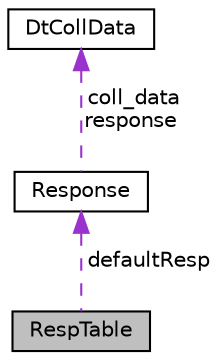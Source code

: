 digraph "RespTable"
{
  edge [fontname="Helvetica",fontsize="10",labelfontname="Helvetica",labelfontsize="10"];
  node [fontname="Helvetica",fontsize="10",shape=record];
  Node1 [label="RespTable",height=0.2,width=0.4,color="black", fillcolor="grey75", style="filled", fontcolor="black"];
  Node2 -> Node1 [dir="back",color="darkorchid3",fontsize="10",style="dashed",label=" defaultResp" ,fontname="Helvetica"];
  Node2 [label="Response",height=0.2,width=0.4,color="black", fillcolor="white", style="filled",URL="$class_response.html"];
  Node3 -> Node2 [dir="back",color="darkorchid3",fontsize="10",style="dashed",label=" coll_data\nresponse" ,fontname="Helvetica"];
  Node3 [label="DtCollData",height=0.2,width=0.4,color="black", fillcolor="white", style="filled",URL="$struct_dt_coll_data.html"];
}
